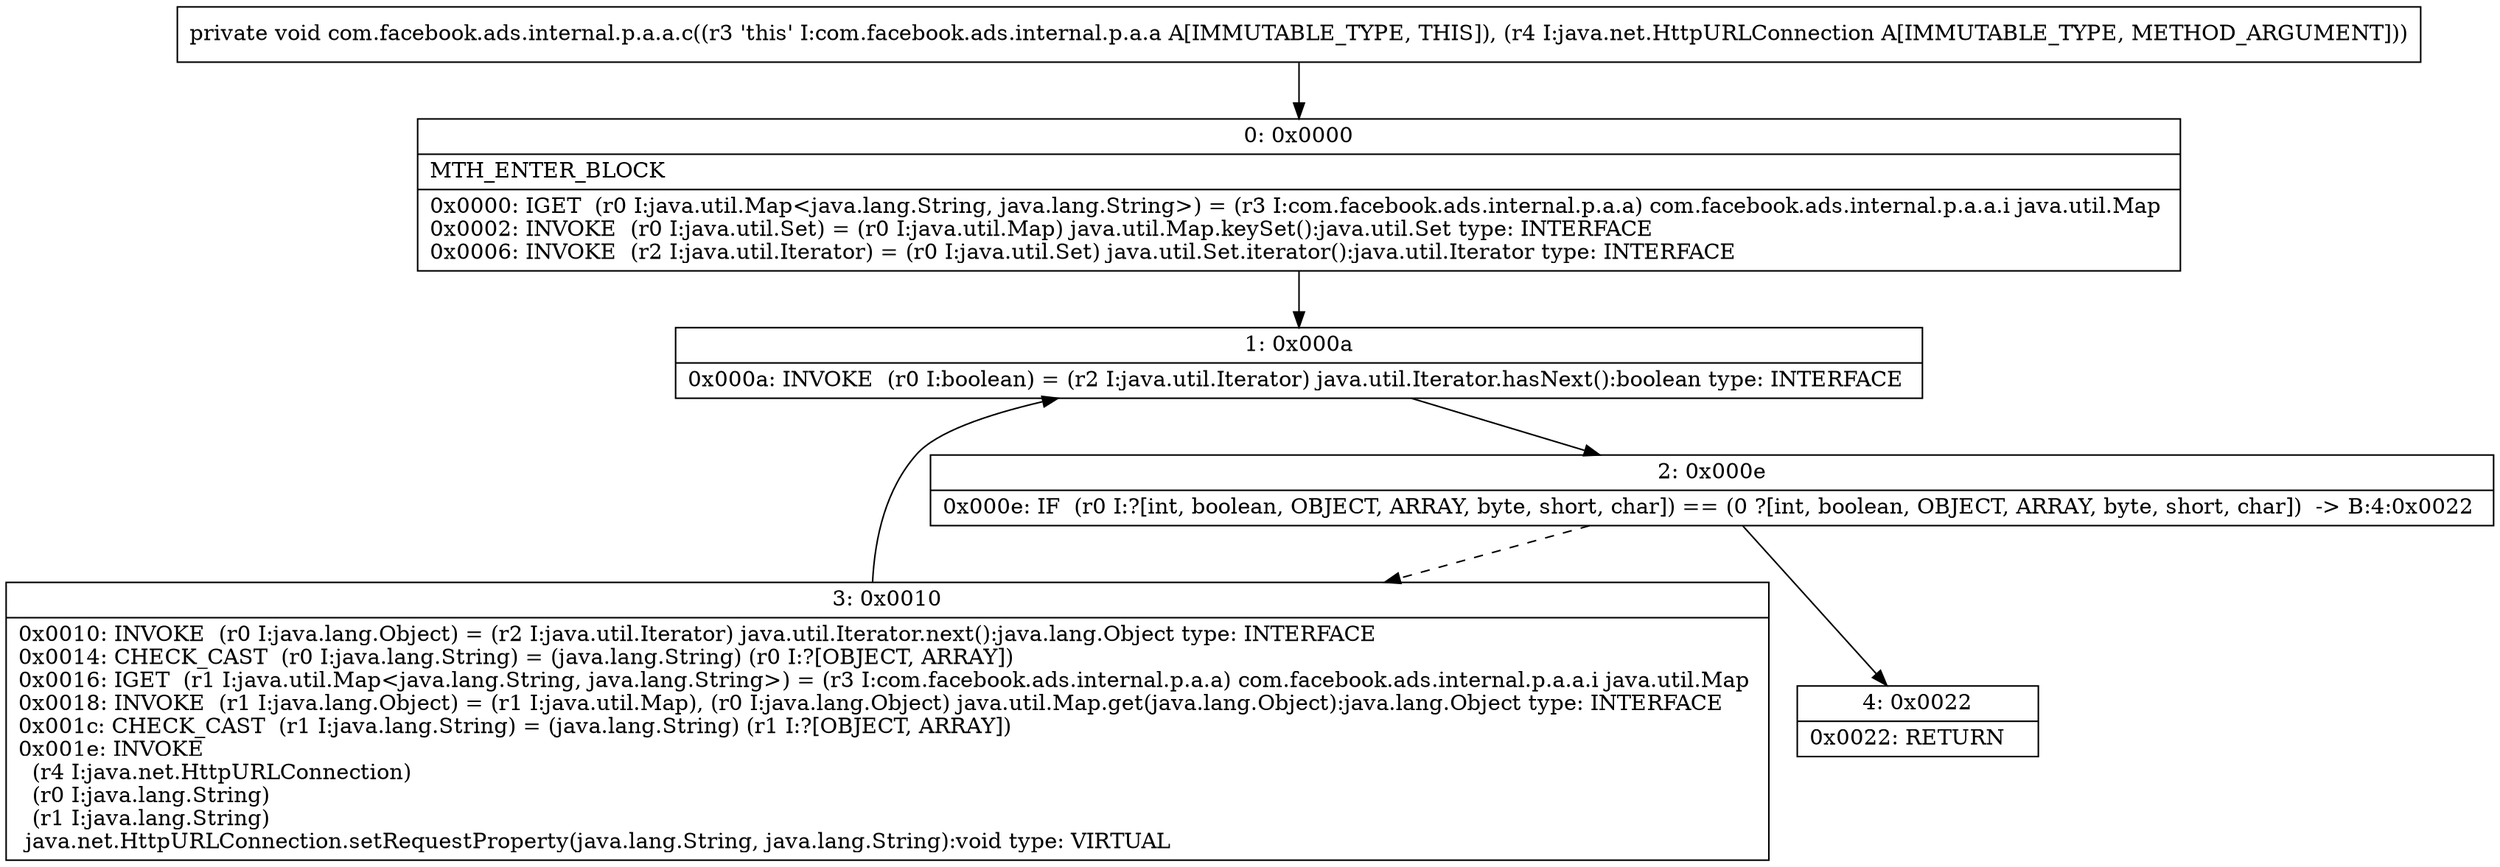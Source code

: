 digraph "CFG forcom.facebook.ads.internal.p.a.a.c(Ljava\/net\/HttpURLConnection;)V" {
Node_0 [shape=record,label="{0\:\ 0x0000|MTH_ENTER_BLOCK\l|0x0000: IGET  (r0 I:java.util.Map\<java.lang.String, java.lang.String\>) = (r3 I:com.facebook.ads.internal.p.a.a) com.facebook.ads.internal.p.a.a.i java.util.Map \l0x0002: INVOKE  (r0 I:java.util.Set) = (r0 I:java.util.Map) java.util.Map.keySet():java.util.Set type: INTERFACE \l0x0006: INVOKE  (r2 I:java.util.Iterator) = (r0 I:java.util.Set) java.util.Set.iterator():java.util.Iterator type: INTERFACE \l}"];
Node_1 [shape=record,label="{1\:\ 0x000a|0x000a: INVOKE  (r0 I:boolean) = (r2 I:java.util.Iterator) java.util.Iterator.hasNext():boolean type: INTERFACE \l}"];
Node_2 [shape=record,label="{2\:\ 0x000e|0x000e: IF  (r0 I:?[int, boolean, OBJECT, ARRAY, byte, short, char]) == (0 ?[int, boolean, OBJECT, ARRAY, byte, short, char])  \-\> B:4:0x0022 \l}"];
Node_3 [shape=record,label="{3\:\ 0x0010|0x0010: INVOKE  (r0 I:java.lang.Object) = (r2 I:java.util.Iterator) java.util.Iterator.next():java.lang.Object type: INTERFACE \l0x0014: CHECK_CAST  (r0 I:java.lang.String) = (java.lang.String) (r0 I:?[OBJECT, ARRAY]) \l0x0016: IGET  (r1 I:java.util.Map\<java.lang.String, java.lang.String\>) = (r3 I:com.facebook.ads.internal.p.a.a) com.facebook.ads.internal.p.a.a.i java.util.Map \l0x0018: INVOKE  (r1 I:java.lang.Object) = (r1 I:java.util.Map), (r0 I:java.lang.Object) java.util.Map.get(java.lang.Object):java.lang.Object type: INTERFACE \l0x001c: CHECK_CAST  (r1 I:java.lang.String) = (java.lang.String) (r1 I:?[OBJECT, ARRAY]) \l0x001e: INVOKE  \l  (r4 I:java.net.HttpURLConnection)\l  (r0 I:java.lang.String)\l  (r1 I:java.lang.String)\l java.net.HttpURLConnection.setRequestProperty(java.lang.String, java.lang.String):void type: VIRTUAL \l}"];
Node_4 [shape=record,label="{4\:\ 0x0022|0x0022: RETURN   \l}"];
MethodNode[shape=record,label="{private void com.facebook.ads.internal.p.a.a.c((r3 'this' I:com.facebook.ads.internal.p.a.a A[IMMUTABLE_TYPE, THIS]), (r4 I:java.net.HttpURLConnection A[IMMUTABLE_TYPE, METHOD_ARGUMENT])) }"];
MethodNode -> Node_0;
Node_0 -> Node_1;
Node_1 -> Node_2;
Node_2 -> Node_3[style=dashed];
Node_2 -> Node_4;
Node_3 -> Node_1;
}

